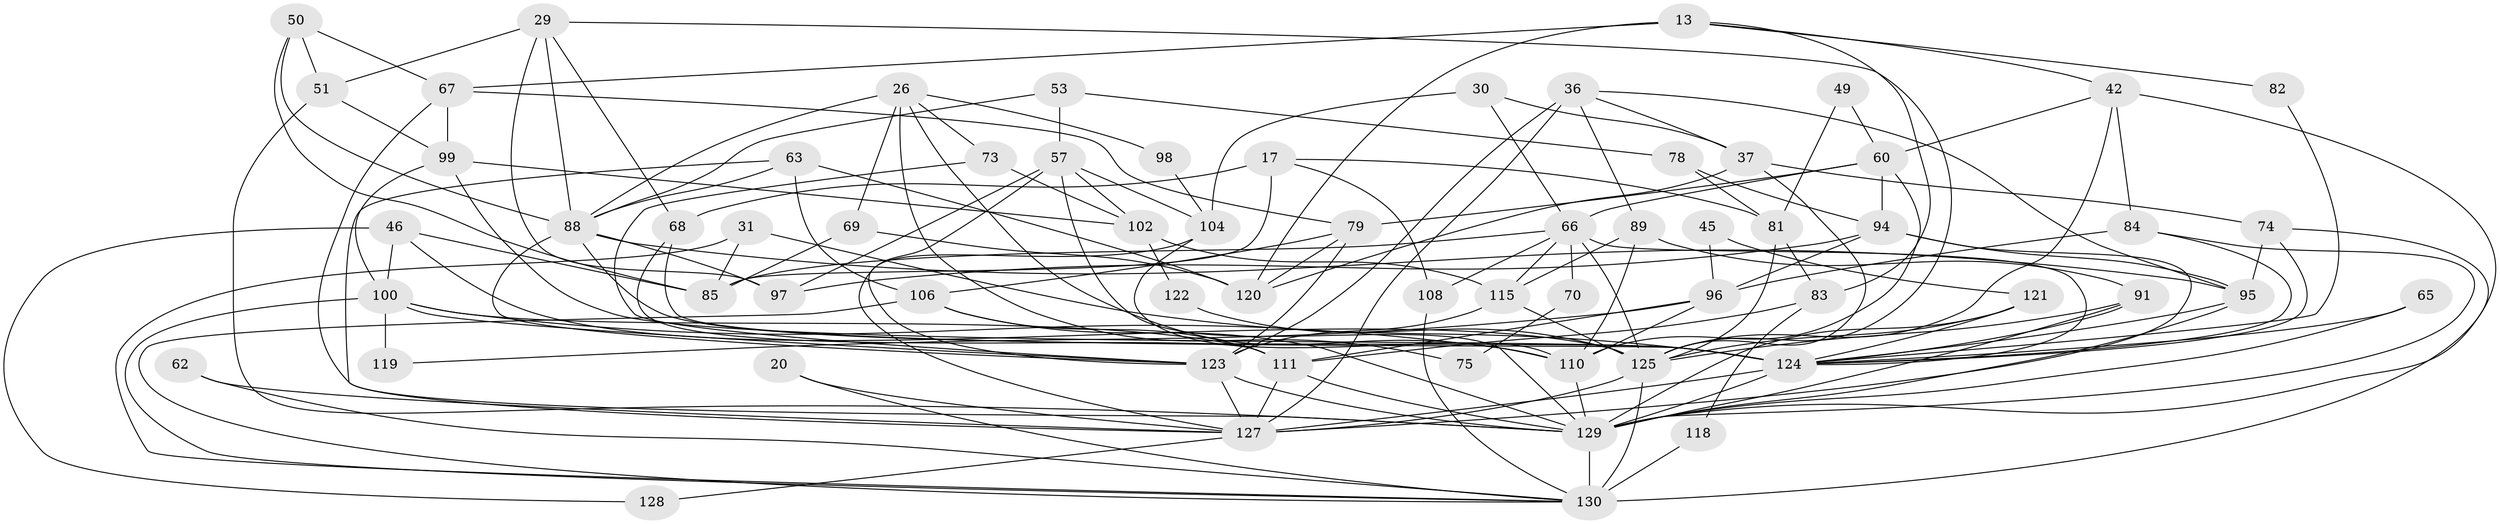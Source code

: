 // original degree distribution, {4: 0.3, 3: 0.24615384615384617, 6: 0.06153846153846154, 5: 0.23846153846153847, 2: 0.11538461538461539, 7: 0.038461538461538464}
// Generated by graph-tools (version 1.1) at 2025/53/03/04/25 21:53:02]
// undirected, 65 vertices, 160 edges
graph export_dot {
graph [start="1"]
  node [color=gray90,style=filled];
  13;
  17;
  20;
  26 [super="+7"];
  29 [super="+24"];
  30;
  31 [super="+15"];
  36 [super="+5+18"];
  37 [super="+35"];
  42 [super="+19"];
  45;
  46;
  49;
  50;
  51 [super="+25"];
  53;
  57 [super="+34"];
  60;
  62;
  63;
  65;
  66 [super="+3"];
  67;
  68;
  69;
  70;
  73;
  74 [super="+2"];
  75;
  78;
  79;
  81 [super="+21"];
  82;
  83;
  84;
  85;
  88 [super="+1+47"];
  89;
  91;
  94 [super="+54"];
  95 [super="+11+76"];
  96 [super="+41"];
  97 [super="+12"];
  98;
  99 [super="+38+55"];
  100 [super="+92"];
  102;
  104;
  106 [super="+77"];
  108 [super="+86"];
  110 [super="+6+101"];
  111 [super="+27+107"];
  115 [super="+72"];
  118;
  119;
  120 [super="+22"];
  121;
  122;
  123 [super="+48+58+116"];
  124 [super="+40+114+112+103"];
  125 [super="+9+90+59"];
  127 [super="+105+10+93"];
  128;
  129 [super="+32+109+126"];
  130 [super="+117"];
  13 -- 120 [weight=2];
  13 -- 67;
  13 -- 82;
  13 -- 83;
  13 -- 42;
  17 -- 85;
  17 -- 68;
  17 -- 81;
  17 -- 108;
  20 -- 127;
  20 -- 130;
  26 -- 73;
  26 -- 98;
  26 -- 88 [weight=2];
  26 -- 69;
  26 -- 75;
  26 -- 110;
  29 -- 68;
  29 -- 97 [weight=2];
  29 -- 51;
  29 -- 125;
  29 -- 88;
  30 -- 104;
  30 -- 66;
  30 -- 37;
  31 -- 85 [weight=2];
  31 -- 124 [weight=4];
  31 -- 130;
  36 -- 123 [weight=3];
  36 -- 37;
  36 -- 89;
  36 -- 127;
  36 -- 95 [weight=2];
  37 -- 74;
  37 -- 120;
  37 -- 125;
  42 -- 84 [weight=2];
  42 -- 60;
  42 -- 129;
  42 -- 125;
  45 -- 96;
  45 -- 121;
  46 -- 85;
  46 -- 125;
  46 -- 128;
  46 -- 100;
  49 -- 60;
  49 -- 81;
  50 -- 51;
  50 -- 85;
  50 -- 67;
  50 -- 88;
  51 -- 99;
  51 -- 129 [weight=2];
  53 -- 78;
  53 -- 57;
  53 -- 88;
  57 -- 97;
  57 -- 104;
  57 -- 127 [weight=2];
  57 -- 102;
  57 -- 129;
  60 -- 94;
  60 -- 79;
  60 -- 66;
  60 -- 110 [weight=2];
  62 -- 127;
  62 -- 130;
  63 -- 106;
  63 -- 120;
  63 -- 127;
  63 -- 88;
  65 -- 129;
  65 -- 124;
  66 -- 70 [weight=2];
  66 -- 85;
  66 -- 108 [weight=2];
  66 -- 124;
  66 -- 125;
  66 -- 115;
  67 -- 79;
  67 -- 99;
  67 -- 129;
  68 -- 111;
  68 -- 124;
  69 -- 85;
  69 -- 120;
  70 -- 75;
  73 -- 102;
  73 -- 123;
  74 -- 130;
  74 -- 124;
  74 -- 95;
  78 -- 81;
  78 -- 94;
  79 -- 106;
  79 -- 120;
  79 -- 123;
  81 -- 83 [weight=2];
  81 -- 125;
  82 -- 124;
  83 -- 118;
  83 -- 111;
  84 -- 124;
  84 -- 96;
  84 -- 129;
  88 -- 124;
  88 -- 97;
  88 -- 95 [weight=2];
  88 -- 123;
  89 -- 91;
  89 -- 115;
  89 -- 110;
  91 -- 129;
  91 -- 124;
  91 -- 125;
  94 -- 96;
  94 -- 127;
  94 -- 95;
  94 -- 97;
  95 -- 129 [weight=2];
  95 -- 124;
  96 -- 119;
  96 -- 110;
  96 -- 111 [weight=2];
  98 -- 104;
  99 -- 100;
  99 -- 124 [weight=2];
  99 -- 102;
  100 -- 119 [weight=2];
  100 -- 111;
  100 -- 110;
  100 -- 123;
  100 -- 130;
  102 -- 115;
  102 -- 122;
  104 -- 110;
  104 -- 123;
  106 -- 111 [weight=2];
  106 -- 129;
  106 -- 130;
  108 -- 130;
  110 -- 129 [weight=2];
  111 -- 129;
  111 -- 127;
  115 -- 125;
  115 -- 123;
  118 -- 130;
  121 -- 129 [weight=4];
  121 -- 124;
  121 -- 125;
  122 -- 125;
  123 -- 129 [weight=2];
  123 -- 127;
  124 -- 127 [weight=2];
  124 -- 129 [weight=3];
  125 -- 127 [weight=2];
  125 -- 130 [weight=2];
  127 -- 128;
  129 -- 130 [weight=3];
}
